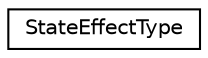 digraph "Graphical Class Hierarchy"
{
 // LATEX_PDF_SIZE
  edge [fontname="Helvetica",fontsize="10",labelfontname="Helvetica",labelfontsize="10"];
  node [fontname="Helvetica",fontsize="10",shape=record];
  rankdir="LR";
  Node0 [label="StateEffectType",height=0.2,width=0.4,color="black", fillcolor="white", style="filled",URL="$classStateEffectType.html",tooltip="Representation of a type of state effect."];
}
